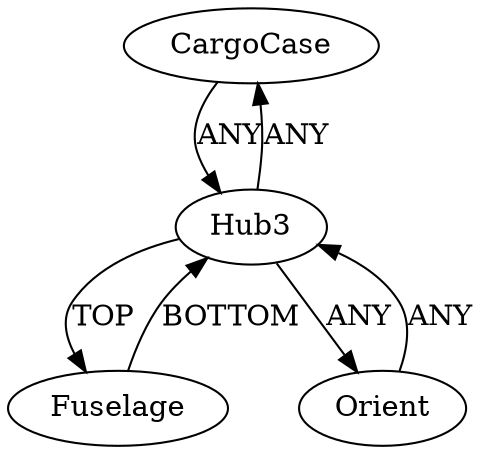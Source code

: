 /* Created by igraph 0.10.2 */
digraph {
  0 [
    instance=CargoCase_instance_1
    label=CargoCase
  ];
  1 [
    instance=Fuselage_instance_1
    label=Fuselage
  ];
  2 [
    instance=Hub3_instance_4
    label=Hub3
  ];
  3 [
    instance=Orient
    label=Orient
  ];

  0 -> 2 [
    label=ANY
  ];
  1 -> 2 [
    label=BOTTOM
  ];
  2 -> 0 [
    label=ANY
  ];
  2 -> 1 [
    label=TOP
  ];
  2 -> 3 [
    label=ANY
  ];
  3 -> 2 [
    label=ANY
  ];
}
